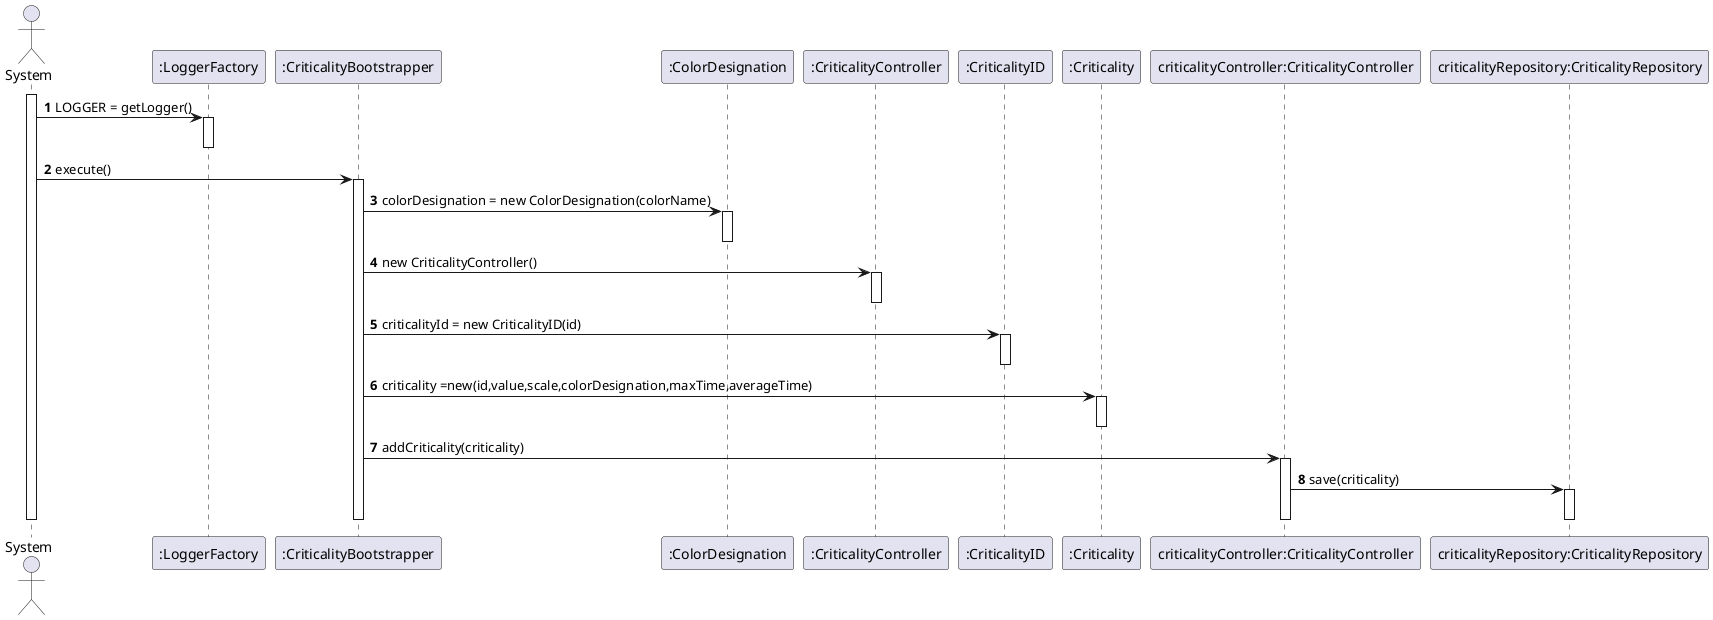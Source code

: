 @startuml
autonumber
actor "System" as SYS

activate SYS
SYS -> ":LoggerFactory" : LOGGER = getLogger()
activate ":LoggerFactory"
deactivate ":LoggerFactory"
SYS -> ":CriticalityBootstrapper" : execute()
activate ":CriticalityBootstrapper"
":CriticalityBootstrapper" -> ":ColorDesignation" : colorDesignation = new ColorDesignation(colorName)
activate ":ColorDesignation"
deactivate ":ColorDesignation"
":CriticalityBootstrapper" -> ":CriticalityController" : new CriticalityController()
activate ":CriticalityController"
deactivate ":CriticalityController"
":CriticalityBootstrapper" -> ":CriticalityID" : criticalityId = new CriticalityID(id)
activate ":CriticalityID"
deactivate ":CriticalityID"
":CriticalityBootstrapper" -> ":Criticality" : criticality =new(id,value,scale,colorDesignation,maxTime,averageTime)
activate ":Criticality"
deactivate ":Criticality"
":CriticalityBootstrapper" -> "criticalityController:CriticalityController" : addCriticality(criticality)
activate "criticalityController:CriticalityController"
"criticalityController:CriticalityController" -> "criticalityRepository:CriticalityRepository" : save(criticality)
activate "criticalityRepository:CriticalityRepository"
deactivate "criticalityRepository:CriticalityRepository"
deactivate "criticalityController:CriticalityController"
deactivate ":CriticalityBootstrapper"


deactivate SYS
@enduml

